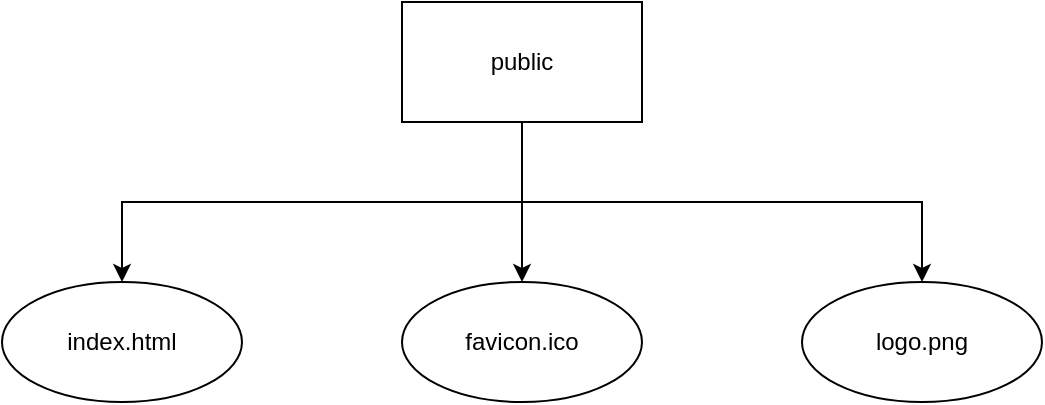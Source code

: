 <mxfile version="22.1.18" type="device">
  <diagram name="Page-1" id="HRDOF3UrATfEAMA18quK">
    <mxGraphModel dx="1290" dy="621" grid="1" gridSize="10" guides="1" tooltips="1" connect="1" arrows="1" fold="1" page="1" pageScale="1" pageWidth="850" pageHeight="1100" math="0" shadow="0">
      <root>
        <mxCell id="0" />
        <mxCell id="1" parent="0" />
        <mxCell id="rccqbN8w4_PxRibg9eMt-1" value="public" style="rounded=0;whiteSpace=wrap;html=1;" vertex="1" parent="1">
          <mxGeometry x="360" y="180" width="120" height="60" as="geometry" />
        </mxCell>
        <mxCell id="rccqbN8w4_PxRibg9eMt-5" value="logo.png" style="ellipse;whiteSpace=wrap;html=1;" vertex="1" parent="1">
          <mxGeometry x="560" y="320" width="120" height="60" as="geometry" />
        </mxCell>
        <mxCell id="rccqbN8w4_PxRibg9eMt-7" value="" style="endArrow=classic;html=1;rounded=0;exitX=0.5;exitY=1;exitDx=0;exitDy=0;entryX=0.5;entryY=0;entryDx=0;entryDy=0;" edge="1" parent="1" source="rccqbN8w4_PxRibg9eMt-1" target="rccqbN8w4_PxRibg9eMt-11">
          <mxGeometry width="50" height="50" relative="1" as="geometry">
            <mxPoint x="400" y="310" as="sourcePoint" />
            <mxPoint x="220" y="320" as="targetPoint" />
            <Array as="points">
              <mxPoint x="420" y="280" />
              <mxPoint x="220" y="280" />
            </Array>
          </mxGeometry>
        </mxCell>
        <mxCell id="rccqbN8w4_PxRibg9eMt-8" value="" style="endArrow=classic;html=1;rounded=0;entryX=0.5;entryY=0;entryDx=0;entryDy=0;" edge="1" parent="1" target="rccqbN8w4_PxRibg9eMt-5">
          <mxGeometry width="50" height="50" relative="1" as="geometry">
            <mxPoint x="420" y="280" as="sourcePoint" />
            <mxPoint x="450" y="300" as="targetPoint" />
            <Array as="points">
              <mxPoint x="620" y="280" />
            </Array>
          </mxGeometry>
        </mxCell>
        <mxCell id="rccqbN8w4_PxRibg9eMt-9" value="" style="endArrow=classic;html=1;rounded=0;entryX=0.5;entryY=0;entryDx=0;entryDy=0;" edge="1" parent="1" target="rccqbN8w4_PxRibg9eMt-10">
          <mxGeometry width="50" height="50" relative="1" as="geometry">
            <mxPoint x="420" y="280" as="sourcePoint" />
            <mxPoint x="420" y="320" as="targetPoint" />
          </mxGeometry>
        </mxCell>
        <mxCell id="rccqbN8w4_PxRibg9eMt-10" value="favicon.ico" style="ellipse;whiteSpace=wrap;html=1;" vertex="1" parent="1">
          <mxGeometry x="360" y="320" width="120" height="60" as="geometry" />
        </mxCell>
        <mxCell id="rccqbN8w4_PxRibg9eMt-11" value="index.html" style="ellipse;whiteSpace=wrap;html=1;" vertex="1" parent="1">
          <mxGeometry x="160" y="320" width="120" height="60" as="geometry" />
        </mxCell>
      </root>
    </mxGraphModel>
  </diagram>
</mxfile>
